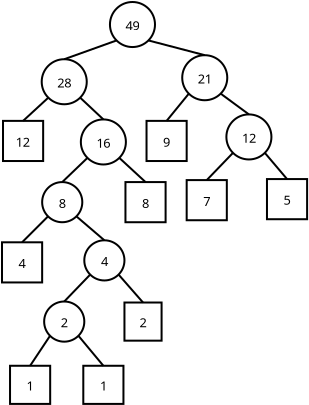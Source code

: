 <?xml version="1.0" encoding="UTF-8"?>
<dia:diagram xmlns:dia="http://www.lysator.liu.se/~alla/dia/"><dia:layer name="Arrière-plan" visible="true"><dia:object type="Flowchart - Box" version="0" id="O0"><dia:attribute name="obj_pos"><dia:point val="21,2.013"/></dia:attribute><dia:attribute name="obj_bb"><dia:rectangle val="20.95,1.962;23.05,4.062"/></dia:attribute><dia:attribute name="elem_corner"><dia:point val="21,2.013"/></dia:attribute><dia:attribute name="elem_width"><dia:real val="2"/></dia:attribute><dia:attribute name="elem_height"><dia:real val="2"/></dia:attribute><dia:attribute name="show_background"><dia:boolean val="true"/></dia:attribute><dia:attribute name="padding"><dia:real val="0.5"/></dia:attribute><dia:attribute name="text"><dia:composite type="text"><dia:attribute name="string"><dia:string>#12#</dia:string></dia:attribute><dia:attribute name="font"><dia:font family="sans" style="0" name="Courier"/></dia:attribute><dia:attribute name="height"><dia:real val="0.8"/></dia:attribute><dia:attribute name="pos"><dia:point val="22,3.263"/></dia:attribute><dia:attribute name="color"><dia:color val="#000000"/></dia:attribute><dia:attribute name="alignment"><dia:enum val="1"/></dia:attribute></dia:composite></dia:attribute></dia:object><dia:object type="Flowchart - Box" version="0" id="O1"><dia:attribute name="obj_pos"><dia:point val="28.15,2.013"/></dia:attribute><dia:attribute name="obj_bb"><dia:rectangle val="28.1,1.962;30.2,4.062"/></dia:attribute><dia:attribute name="elem_corner"><dia:point val="28.15,2.013"/></dia:attribute><dia:attribute name="elem_width"><dia:real val="2"/></dia:attribute><dia:attribute name="elem_height"><dia:real val="2"/></dia:attribute><dia:attribute name="show_background"><dia:boolean val="true"/></dia:attribute><dia:attribute name="padding"><dia:real val="0.5"/></dia:attribute><dia:attribute name="text"><dia:composite type="text"><dia:attribute name="string"><dia:string>#9#</dia:string></dia:attribute><dia:attribute name="font"><dia:font family="sans" style="0" name="Courier"/></dia:attribute><dia:attribute name="height"><dia:real val="0.8"/></dia:attribute><dia:attribute name="pos"><dia:point val="29.15,3.263"/></dia:attribute><dia:attribute name="color"><dia:color val="#000000"/></dia:attribute><dia:attribute name="alignment"><dia:enum val="1"/></dia:attribute></dia:composite></dia:attribute></dia:object><dia:object type="Flowchart - Box" version="0" id="O2"><dia:attribute name="obj_pos"><dia:point val="27.1,5.062"/></dia:attribute><dia:attribute name="obj_bb"><dia:rectangle val="27.05,5.013;29.15,7.112"/></dia:attribute><dia:attribute name="elem_corner"><dia:point val="27.1,5.062"/></dia:attribute><dia:attribute name="elem_width"><dia:real val="2"/></dia:attribute><dia:attribute name="elem_height"><dia:real val="2"/></dia:attribute><dia:attribute name="show_background"><dia:boolean val="true"/></dia:attribute><dia:attribute name="padding"><dia:real val="0.5"/></dia:attribute><dia:attribute name="text"><dia:composite type="text"><dia:attribute name="string"><dia:string>#8#</dia:string></dia:attribute><dia:attribute name="font"><dia:font family="sans" style="0" name="Courier"/></dia:attribute><dia:attribute name="height"><dia:real val="0.8"/></dia:attribute><dia:attribute name="pos"><dia:point val="28.1,6.312"/></dia:attribute><dia:attribute name="color"><dia:color val="#000000"/></dia:attribute><dia:attribute name="alignment"><dia:enum val="1"/></dia:attribute></dia:composite></dia:attribute></dia:object><dia:object type="Flowchart - Box" version="0" id="O3"><dia:attribute name="obj_pos"><dia:point val="30.15,4.963"/></dia:attribute><dia:attribute name="obj_bb"><dia:rectangle val="30.1,4.912;32.2,7.013"/></dia:attribute><dia:attribute name="elem_corner"><dia:point val="30.15,4.963"/></dia:attribute><dia:attribute name="elem_width"><dia:real val="2"/></dia:attribute><dia:attribute name="elem_height"><dia:real val="2"/></dia:attribute><dia:attribute name="show_background"><dia:boolean val="true"/></dia:attribute><dia:attribute name="padding"><dia:real val="0.5"/></dia:attribute><dia:attribute name="text"><dia:composite type="text"><dia:attribute name="string"><dia:string>#7#</dia:string></dia:attribute><dia:attribute name="font"><dia:font family="sans" style="0" name="Courier"/></dia:attribute><dia:attribute name="height"><dia:real val="0.8"/></dia:attribute><dia:attribute name="pos"><dia:point val="31.15,6.213"/></dia:attribute><dia:attribute name="color"><dia:color val="#000000"/></dia:attribute><dia:attribute name="alignment"><dia:enum val="1"/></dia:attribute></dia:composite></dia:attribute></dia:object><dia:object type="Flowchart - Box" version="0" id="O4"><dia:attribute name="obj_pos"><dia:point val="34.15,4.912"/></dia:attribute><dia:attribute name="obj_bb"><dia:rectangle val="34.1,4.862;36.2,6.963"/></dia:attribute><dia:attribute name="elem_corner"><dia:point val="34.15,4.912"/></dia:attribute><dia:attribute name="elem_width"><dia:real val="2"/></dia:attribute><dia:attribute name="elem_height"><dia:real val="2"/></dia:attribute><dia:attribute name="show_background"><dia:boolean val="true"/></dia:attribute><dia:attribute name="padding"><dia:real val="0.5"/></dia:attribute><dia:attribute name="text"><dia:composite type="text"><dia:attribute name="string"><dia:string>#5#</dia:string></dia:attribute><dia:attribute name="font"><dia:font family="sans" style="0" name="Courier"/></dia:attribute><dia:attribute name="height"><dia:real val="0.8"/></dia:attribute><dia:attribute name="pos"><dia:point val="35.15,6.162"/></dia:attribute><dia:attribute name="color"><dia:color val="#000000"/></dia:attribute><dia:attribute name="alignment"><dia:enum val="1"/></dia:attribute></dia:composite></dia:attribute></dia:object><dia:object type="Flowchart - Box" version="0" id="O5"><dia:attribute name="obj_pos"><dia:point val="20.95,8.062"/></dia:attribute><dia:attribute name="obj_bb"><dia:rectangle val="20.9,8.012;23,10.113"/></dia:attribute><dia:attribute name="elem_corner"><dia:point val="20.95,8.062"/></dia:attribute><dia:attribute name="elem_width"><dia:real val="2"/></dia:attribute><dia:attribute name="elem_height"><dia:real val="2"/></dia:attribute><dia:attribute name="show_background"><dia:boolean val="true"/></dia:attribute><dia:attribute name="padding"><dia:real val="0.5"/></dia:attribute><dia:attribute name="text"><dia:composite type="text"><dia:attribute name="string"><dia:string>#4#</dia:string></dia:attribute><dia:attribute name="font"><dia:font family="sans" style="0" name="Courier"/></dia:attribute><dia:attribute name="height"><dia:real val="0.8"/></dia:attribute><dia:attribute name="pos"><dia:point val="21.95,9.312"/></dia:attribute><dia:attribute name="color"><dia:color val="#000000"/></dia:attribute><dia:attribute name="alignment"><dia:enum val="1"/></dia:attribute></dia:composite></dia:attribute></dia:object><dia:object type="Flowchart - Box" version="0" id="O6"><dia:attribute name="obj_pos"><dia:point val="27.05,11.062"/></dia:attribute><dia:attribute name="obj_bb"><dia:rectangle val="27,11.012;28.95,13.012"/></dia:attribute><dia:attribute name="elem_corner"><dia:point val="27.05,11.062"/></dia:attribute><dia:attribute name="elem_width"><dia:real val="1.85"/></dia:attribute><dia:attribute name="elem_height"><dia:real val="1.9"/></dia:attribute><dia:attribute name="show_background"><dia:boolean val="true"/></dia:attribute><dia:attribute name="padding"><dia:real val="0.5"/></dia:attribute><dia:attribute name="text"><dia:composite type="text"><dia:attribute name="string"><dia:string>#2#</dia:string></dia:attribute><dia:attribute name="font"><dia:font family="sans" style="0" name="Courier"/></dia:attribute><dia:attribute name="height"><dia:real val="0.8"/></dia:attribute><dia:attribute name="pos"><dia:point val="27.975,12.262"/></dia:attribute><dia:attribute name="color"><dia:color val="#000000"/></dia:attribute><dia:attribute name="alignment"><dia:enum val="1"/></dia:attribute></dia:composite></dia:attribute></dia:object><dia:object type="Flowchart - Box" version="0" id="O7"><dia:attribute name="obj_pos"><dia:point val="21.35,14.213"/></dia:attribute><dia:attribute name="obj_bb"><dia:rectangle val="21.3,14.162;23.4,16.163"/></dia:attribute><dia:attribute name="elem_corner"><dia:point val="21.35,14.213"/></dia:attribute><dia:attribute name="elem_width"><dia:real val="2"/></dia:attribute><dia:attribute name="elem_height"><dia:real val="1.9"/></dia:attribute><dia:attribute name="show_background"><dia:boolean val="true"/></dia:attribute><dia:attribute name="padding"><dia:real val="0.5"/></dia:attribute><dia:attribute name="text"><dia:composite type="text"><dia:attribute name="string"><dia:string>#1#</dia:string></dia:attribute><dia:attribute name="font"><dia:font family="sans" style="0" name="Courier"/></dia:attribute><dia:attribute name="height"><dia:real val="0.8"/></dia:attribute><dia:attribute name="pos"><dia:point val="22.35,15.412"/></dia:attribute><dia:attribute name="color"><dia:color val="#000000"/></dia:attribute><dia:attribute name="alignment"><dia:enum val="1"/></dia:attribute></dia:composite></dia:attribute></dia:object><dia:object type="Flowchart - Box" version="0" id="O8"><dia:attribute name="obj_pos"><dia:point val="25,14.213"/></dia:attribute><dia:attribute name="obj_bb"><dia:rectangle val="24.95,14.162;27.05,16.163"/></dia:attribute><dia:attribute name="elem_corner"><dia:point val="25,14.213"/></dia:attribute><dia:attribute name="elem_width"><dia:real val="2"/></dia:attribute><dia:attribute name="elem_height"><dia:real val="1.9"/></dia:attribute><dia:attribute name="show_background"><dia:boolean val="true"/></dia:attribute><dia:attribute name="padding"><dia:real val="0.5"/></dia:attribute><dia:attribute name="text"><dia:composite type="text"><dia:attribute name="string"><dia:string>#1#</dia:string></dia:attribute><dia:attribute name="font"><dia:font family="sans" style="0" name="Courier"/></dia:attribute><dia:attribute name="height"><dia:real val="0.8"/></dia:attribute><dia:attribute name="pos"><dia:point val="26,15.412"/></dia:attribute><dia:attribute name="color"><dia:color val="#000000"/></dia:attribute><dia:attribute name="alignment"><dia:enum val="1"/></dia:attribute></dia:composite></dia:attribute></dia:object><dia:object type="Flowchart - Ellipse" version="0" id="O9"><dia:attribute name="obj_pos"><dia:point val="23.05,11.012"/></dia:attribute><dia:attribute name="obj_bb"><dia:rectangle val="23,10.963;25.1,13.062"/></dia:attribute><dia:attribute name="elem_corner"><dia:point val="23.05,11.012"/></dia:attribute><dia:attribute name="elem_width"><dia:real val="2"/></dia:attribute><dia:attribute name="elem_height"><dia:real val="2"/></dia:attribute><dia:attribute name="show_background"><dia:boolean val="true"/></dia:attribute><dia:attribute name="padding"><dia:real val="0.354"/></dia:attribute><dia:attribute name="text"><dia:composite type="text"><dia:attribute name="string"><dia:string>#2#</dia:string></dia:attribute><dia:attribute name="font"><dia:font family="sans" style="0" name="Courier"/></dia:attribute><dia:attribute name="height"><dia:real val="0.8"/></dia:attribute><dia:attribute name="pos"><dia:point val="24.05,12.262"/></dia:attribute><dia:attribute name="color"><dia:color val="#000000"/></dia:attribute><dia:attribute name="alignment"><dia:enum val="1"/></dia:attribute></dia:composite></dia:attribute></dia:object><dia:object type="Standard - Line" version="0" id="O10"><dia:attribute name="obj_pos"><dia:point val="24.757,12.72"/></dia:attribute><dia:attribute name="obj_bb"><dia:rectangle val="24.687,12.649;26.07,14.283"/></dia:attribute><dia:attribute name="conn_endpoints"><dia:point val="24.757,12.72"/><dia:point val="26,14.213"/></dia:attribute><dia:attribute name="numcp"><dia:int val="1"/></dia:attribute><dia:connections><dia:connection handle="0" to="O9" connection="14"/><dia:connection handle="1" to="O8" connection="2"/></dia:connections></dia:object><dia:object type="Standard - Line" version="0" id="O11"><dia:attribute name="obj_pos"><dia:point val="23.343,12.72"/></dia:attribute><dia:attribute name="obj_bb"><dia:rectangle val="22.281,12.65;23.412,14.282"/></dia:attribute><dia:attribute name="conn_endpoints"><dia:point val="23.343,12.72"/><dia:point val="22.35,14.213"/></dia:attribute><dia:attribute name="numcp"><dia:int val="1"/></dia:attribute><dia:connections><dia:connection handle="0" to="O9" connection="10"/><dia:connection handle="1" to="O7" connection="2"/></dia:connections></dia:object><dia:object type="Flowchart - Ellipse" version="0" id="O12"><dia:attribute name="obj_pos"><dia:point val="25.05,7.963"/></dia:attribute><dia:attribute name="obj_bb"><dia:rectangle val="25,7.912;27.1,10.012"/></dia:attribute><dia:attribute name="elem_corner"><dia:point val="25.05,7.963"/></dia:attribute><dia:attribute name="elem_width"><dia:real val="2"/></dia:attribute><dia:attribute name="elem_height"><dia:real val="2"/></dia:attribute><dia:attribute name="show_background"><dia:boolean val="true"/></dia:attribute><dia:attribute name="padding"><dia:real val="0.354"/></dia:attribute><dia:attribute name="text"><dia:composite type="text"><dia:attribute name="string"><dia:string>#4#</dia:string></dia:attribute><dia:attribute name="font"><dia:font family="sans" style="0" name="Courier"/></dia:attribute><dia:attribute name="height"><dia:real val="0.8"/></dia:attribute><dia:attribute name="pos"><dia:point val="26.05,9.213"/></dia:attribute><dia:attribute name="color"><dia:color val="#000000"/></dia:attribute><dia:attribute name="alignment"><dia:enum val="1"/></dia:attribute></dia:composite></dia:attribute></dia:object><dia:object type="Standard - Line" version="0" id="O13"><dia:attribute name="obj_pos"><dia:point val="25.343,9.67"/></dia:attribute><dia:attribute name="obj_bb"><dia:rectangle val="23.979,9.599;25.414,11.083"/></dia:attribute><dia:attribute name="conn_endpoints"><dia:point val="25.343,9.67"/><dia:point val="24.05,11.012"/></dia:attribute><dia:attribute name="numcp"><dia:int val="1"/></dia:attribute><dia:connections><dia:connection handle="0" to="O12" connection="10"/><dia:connection handle="1" to="O9" connection="4"/></dia:connections></dia:object><dia:object type="Standard - Line" version="0" id="O14"><dia:attribute name="obj_pos"><dia:point val="26.757,9.67"/></dia:attribute><dia:attribute name="obj_bb"><dia:rectangle val="26.687,9.599;28.046,11.133"/></dia:attribute><dia:attribute name="conn_endpoints"><dia:point val="26.757,9.67"/><dia:point val="27.975,11.062"/></dia:attribute><dia:attribute name="numcp"><dia:int val="1"/></dia:attribute><dia:connections><dia:connection handle="0" to="O12" connection="14"/><dia:connection handle="1" to="O6" connection="2"/></dia:connections></dia:object><dia:object type="Flowchart - Ellipse" version="0" id="O15"><dia:attribute name="obj_pos"><dia:point val="22.95,5.062"/></dia:attribute><dia:attribute name="obj_bb"><dia:rectangle val="22.9,5.013;25,7.112"/></dia:attribute><dia:attribute name="elem_corner"><dia:point val="22.95,5.062"/></dia:attribute><dia:attribute name="elem_width"><dia:real val="2"/></dia:attribute><dia:attribute name="elem_height"><dia:real val="2"/></dia:attribute><dia:attribute name="show_background"><dia:boolean val="true"/></dia:attribute><dia:attribute name="padding"><dia:real val="0.354"/></dia:attribute><dia:attribute name="text"><dia:composite type="text"><dia:attribute name="string"><dia:string>#8#</dia:string></dia:attribute><dia:attribute name="font"><dia:font family="sans" style="0" name="Courier"/></dia:attribute><dia:attribute name="height"><dia:real val="0.8"/></dia:attribute><dia:attribute name="pos"><dia:point val="23.95,6.312"/></dia:attribute><dia:attribute name="color"><dia:color val="#000000"/></dia:attribute><dia:attribute name="alignment"><dia:enum val="1"/></dia:attribute></dia:composite></dia:attribute></dia:object><dia:object type="Standard - Line" version="0" id="O16"><dia:attribute name="obj_pos"><dia:point val="23.243,6.77"/></dia:attribute><dia:attribute name="obj_bb"><dia:rectangle val="21.879,6.699;23.314,8.133"/></dia:attribute><dia:attribute name="conn_endpoints"><dia:point val="23.243,6.77"/><dia:point val="21.95,8.062"/></dia:attribute><dia:attribute name="numcp"><dia:int val="1"/></dia:attribute><dia:connections><dia:connection handle="0" to="O15" connection="10"/><dia:connection handle="1" to="O5" connection="2"/></dia:connections></dia:object><dia:object type="Standard - Line" version="0" id="O17"><dia:attribute name="obj_pos"><dia:point val="24.657,6.77"/></dia:attribute><dia:attribute name="obj_bb"><dia:rectangle val="24.587,6.699;26.12,8.033"/></dia:attribute><dia:attribute name="conn_endpoints"><dia:point val="24.657,6.77"/><dia:point val="26.05,7.963"/></dia:attribute><dia:attribute name="numcp"><dia:int val="1"/></dia:attribute><dia:connections><dia:connection handle="0" to="O15" connection="14"/><dia:connection handle="1" to="O12" connection="4"/></dia:connections></dia:object><dia:object type="Flowchart - Ellipse" version="0" id="O18"><dia:attribute name="obj_pos"><dia:point val="32.128,1.691"/></dia:attribute><dia:attribute name="obj_bb"><dia:rectangle val="32.078,1.641;34.422,3.984"/></dia:attribute><dia:attribute name="elem_corner"><dia:point val="32.128,1.691"/></dia:attribute><dia:attribute name="elem_width"><dia:real val="2.244"/></dia:attribute><dia:attribute name="elem_height"><dia:real val="2.244"/></dia:attribute><dia:attribute name="show_background"><dia:boolean val="true"/></dia:attribute><dia:attribute name="padding"><dia:real val="0.354"/></dia:attribute><dia:attribute name="text"><dia:composite type="text"><dia:attribute name="string"><dia:string>#12#</dia:string></dia:attribute><dia:attribute name="font"><dia:font family="sans" style="0" name="Courier"/></dia:attribute><dia:attribute name="height"><dia:real val="0.8"/></dia:attribute><dia:attribute name="pos"><dia:point val="33.25,3.062"/></dia:attribute><dia:attribute name="color"><dia:color val="#000000"/></dia:attribute><dia:attribute name="alignment"><dia:enum val="1"/></dia:attribute></dia:composite></dia:attribute></dia:object><dia:object type="Standard - Line" version="0" id="O19"><dia:attribute name="obj_pos"><dia:point val="34.043,3.606"/></dia:attribute><dia:attribute name="obj_bb"><dia:rectangle val="33.973,3.535;35.221,4.983"/></dia:attribute><dia:attribute name="conn_endpoints"><dia:point val="34.043,3.606"/><dia:point val="35.15,4.912"/></dia:attribute><dia:attribute name="numcp"><dia:int val="1"/></dia:attribute><dia:connections><dia:connection handle="0" to="O18" connection="14"/><dia:connection handle="1" to="O4" connection="2"/></dia:connections></dia:object><dia:object type="Standard - Line" version="0" id="O20"><dia:attribute name="obj_pos"><dia:point val="32.457,3.606"/></dia:attribute><dia:attribute name="obj_bb"><dia:rectangle val="31.079,3.535;32.528,5.033"/></dia:attribute><dia:attribute name="conn_endpoints"><dia:point val="32.457,3.606"/><dia:point val="31.15,4.963"/></dia:attribute><dia:attribute name="numcp"><dia:int val="1"/></dia:attribute><dia:connections><dia:connection handle="0" to="O18" connection="10"/><dia:connection handle="1" to="O3" connection="2"/></dia:connections></dia:object><dia:object type="Flowchart - Ellipse" version="0" id="O21"><dia:attribute name="obj_pos"><dia:point val="24.878,1.941"/></dia:attribute><dia:attribute name="obj_bb"><dia:rectangle val="24.828,1.891;27.172,4.234"/></dia:attribute><dia:attribute name="elem_corner"><dia:point val="24.878,1.941"/></dia:attribute><dia:attribute name="elem_width"><dia:real val="2.244"/></dia:attribute><dia:attribute name="elem_height"><dia:real val="2.244"/></dia:attribute><dia:attribute name="show_background"><dia:boolean val="true"/></dia:attribute><dia:attribute name="padding"><dia:real val="0.354"/></dia:attribute><dia:attribute name="text"><dia:composite type="text"><dia:attribute name="string"><dia:string>#16#</dia:string></dia:attribute><dia:attribute name="font"><dia:font family="sans" style="0" name="Courier"/></dia:attribute><dia:attribute name="height"><dia:real val="0.8"/></dia:attribute><dia:attribute name="pos"><dia:point val="26,3.312"/></dia:attribute><dia:attribute name="color"><dia:color val="#000000"/></dia:attribute><dia:attribute name="alignment"><dia:enum val="1"/></dia:attribute></dia:composite></dia:attribute></dia:object><dia:object type="Standard - Line" version="0" id="O22"><dia:attribute name="obj_pos"><dia:point val="25.207,3.856"/></dia:attribute><dia:attribute name="obj_bb"><dia:rectangle val="23.879,3.785;25.277,5.133"/></dia:attribute><dia:attribute name="conn_endpoints"><dia:point val="25.207,3.856"/><dia:point val="23.95,5.062"/></dia:attribute><dia:attribute name="numcp"><dia:int val="1"/></dia:attribute><dia:connections><dia:connection handle="0" to="O21" connection="10"/><dia:connection handle="1" to="O15" connection="4"/></dia:connections></dia:object><dia:object type="Standard - Line" version="0" id="O23"><dia:attribute name="obj_pos"><dia:point val="26.793,3.856"/></dia:attribute><dia:attribute name="obj_bb"><dia:rectangle val="26.723,3.785;28.171,5.133"/></dia:attribute><dia:attribute name="conn_endpoints"><dia:point val="26.793,3.856"/><dia:point val="28.1,5.062"/></dia:attribute><dia:attribute name="numcp"><dia:int val="1"/></dia:attribute><dia:connections><dia:connection handle="0" to="O21" connection="14"/><dia:connection handle="1" to="O2" connection="2"/></dia:connections></dia:object><dia:object type="Standard - Line" version="0" id="O24"><dia:attribute name="obj_pos"><dia:point val="31.843,0.656"/></dia:attribute><dia:attribute name="obj_bb"><dia:rectangle val="31.773,0.586;33.32,1.761"/></dia:attribute><dia:attribute name="conn_endpoints"><dia:point val="31.843,0.656"/><dia:point val="33.25,1.691"/></dia:attribute><dia:attribute name="numcp"><dia:int val="1"/></dia:attribute><dia:connections><dia:connection handle="0" to="O26" connection="14"/><dia:connection handle="1" to="O18" connection="4"/></dia:connections></dia:object><dia:object type="Standard - Line" version="0" id="O25"><dia:attribute name="obj_pos"><dia:point val="30.257,0.656"/></dia:attribute><dia:attribute name="obj_bb"><dia:rectangle val="29.08,0.585;30.327,2.083"/></dia:attribute><dia:attribute name="conn_endpoints"><dia:point val="30.257,0.656"/><dia:point val="29.15,2.013"/></dia:attribute><dia:attribute name="numcp"><dia:int val="1"/></dia:attribute><dia:connections><dia:connection handle="0" to="O26" connection="10"/><dia:connection handle="1" to="O1" connection="2"/></dia:connections></dia:object><dia:object type="Flowchart - Ellipse" version="0" id="O26"><dia:attribute name="obj_pos"><dia:point val="29.928,-1.259"/></dia:attribute><dia:attribute name="obj_bb"><dia:rectangle val="29.878,-1.309;32.222,1.034"/></dia:attribute><dia:attribute name="elem_corner"><dia:point val="29.928,-1.259"/></dia:attribute><dia:attribute name="elem_width"><dia:real val="2.244"/></dia:attribute><dia:attribute name="elem_height"><dia:real val="2.244"/></dia:attribute><dia:attribute name="show_background"><dia:boolean val="true"/></dia:attribute><dia:attribute name="padding"><dia:real val="0.354"/></dia:attribute><dia:attribute name="text"><dia:composite type="text"><dia:attribute name="string"><dia:string>#21#</dia:string></dia:attribute><dia:attribute name="font"><dia:font family="sans" style="0" name="Courier"/></dia:attribute><dia:attribute name="height"><dia:real val="0.8"/></dia:attribute><dia:attribute name="pos"><dia:point val="31.05,0.113"/></dia:attribute><dia:attribute name="color"><dia:color val="#000000"/></dia:attribute><dia:attribute name="alignment"><dia:enum val="1"/></dia:attribute></dia:composite></dia:attribute></dia:object><dia:object type="Flowchart - Ellipse" version="0" id="O27"><dia:attribute name="obj_pos"><dia:point val="22.928,-1.059"/></dia:attribute><dia:attribute name="obj_bb"><dia:rectangle val="22.878,-1.109;25.222,1.234"/></dia:attribute><dia:attribute name="elem_corner"><dia:point val="22.928,-1.059"/></dia:attribute><dia:attribute name="elem_width"><dia:real val="2.244"/></dia:attribute><dia:attribute name="elem_height"><dia:real val="2.244"/></dia:attribute><dia:attribute name="show_background"><dia:boolean val="true"/></dia:attribute><dia:attribute name="padding"><dia:real val="0.354"/></dia:attribute><dia:attribute name="text"><dia:composite type="text"><dia:attribute name="string"><dia:string>#28#</dia:string></dia:attribute><dia:attribute name="font"><dia:font family="sans" style="0" name="Courier"/></dia:attribute><dia:attribute name="height"><dia:real val="0.8"/></dia:attribute><dia:attribute name="pos"><dia:point val="24.05,0.313"/></dia:attribute><dia:attribute name="color"><dia:color val="#000000"/></dia:attribute><dia:attribute name="alignment"><dia:enum val="1"/></dia:attribute></dia:composite></dia:attribute></dia:object><dia:object type="Standard - Line" version="0" id="O28"><dia:attribute name="obj_pos"><dia:point val="24.843,0.856"/></dia:attribute><dia:attribute name="obj_bb"><dia:rectangle val="24.773,0.785;26.071,2.011"/></dia:attribute><dia:attribute name="conn_endpoints"><dia:point val="24.843,0.856"/><dia:point val="26,1.941"/></dia:attribute><dia:attribute name="numcp"><dia:int val="1"/></dia:attribute><dia:connections><dia:connection handle="0" to="O27" connection="14"/><dia:connection handle="1" to="O21" connection="4"/></dia:connections></dia:object><dia:object type="Standard - Line" version="0" id="O29"><dia:attribute name="obj_pos"><dia:point val="23.257,0.856"/></dia:attribute><dia:attribute name="obj_bb"><dia:rectangle val="21.929,0.785;23.328,2.083"/></dia:attribute><dia:attribute name="conn_endpoints"><dia:point val="23.257,0.856"/><dia:point val="22,2.013"/></dia:attribute><dia:attribute name="numcp"><dia:int val="1"/></dia:attribute><dia:connections><dia:connection handle="0" to="O27" connection="10"/><dia:connection handle="1" to="O0" connection="2"/></dia:connections></dia:object><dia:object type="Flowchart - Ellipse" version="0" id="O30"><dia:attribute name="obj_pos"><dia:point val="26.328,-3.909"/></dia:attribute><dia:attribute name="obj_bb"><dia:rectangle val="26.278,-3.959;28.622,-1.616"/></dia:attribute><dia:attribute name="elem_corner"><dia:point val="26.328,-3.909"/></dia:attribute><dia:attribute name="elem_width"><dia:real val="2.244"/></dia:attribute><dia:attribute name="elem_height"><dia:real val="2.244"/></dia:attribute><dia:attribute name="show_background"><dia:boolean val="true"/></dia:attribute><dia:attribute name="padding"><dia:real val="0.354"/></dia:attribute><dia:attribute name="text"><dia:composite type="text"><dia:attribute name="string"><dia:string>#49#</dia:string></dia:attribute><dia:attribute name="font"><dia:font family="sans" style="0" name="Courier"/></dia:attribute><dia:attribute name="height"><dia:real val="0.8"/></dia:attribute><dia:attribute name="pos"><dia:point val="27.45,-2.537"/></dia:attribute><dia:attribute name="color"><dia:color val="#000000"/></dia:attribute><dia:attribute name="alignment"><dia:enum val="1"/></dia:attribute></dia:composite></dia:attribute></dia:object><dia:object type="Standard - Line" version="0" id="O31"><dia:attribute name="obj_pos"><dia:point val="26.657,-1.994"/></dia:attribute><dia:attribute name="obj_bb"><dia:rectangle val="23.986,-2.058;26.721,-0.995"/></dia:attribute><dia:attribute name="conn_endpoints"><dia:point val="26.657,-1.994"/><dia:point val="24.05,-1.059"/></dia:attribute><dia:attribute name="numcp"><dia:int val="1"/></dia:attribute><dia:connections><dia:connection handle="0" to="O30" connection="10"/><dia:connection handle="1" to="O27" connection="4"/></dia:connections></dia:object><dia:object type="Standard - Line" version="0" id="O32"><dia:attribute name="obj_pos"><dia:point val="28.243,-1.994"/></dia:attribute><dia:attribute name="obj_bb"><dia:rectangle val="28.182,-2.055;31.111,-1.198"/></dia:attribute><dia:attribute name="conn_endpoints"><dia:point val="28.243,-1.994"/><dia:point val="31.05,-1.259"/></dia:attribute><dia:attribute name="numcp"><dia:int val="1"/></dia:attribute><dia:connections><dia:connection handle="0" to="O30" connection="14"/><dia:connection handle="1" to="O26" connection="4"/></dia:connections></dia:object></dia:layer></dia:diagram>
